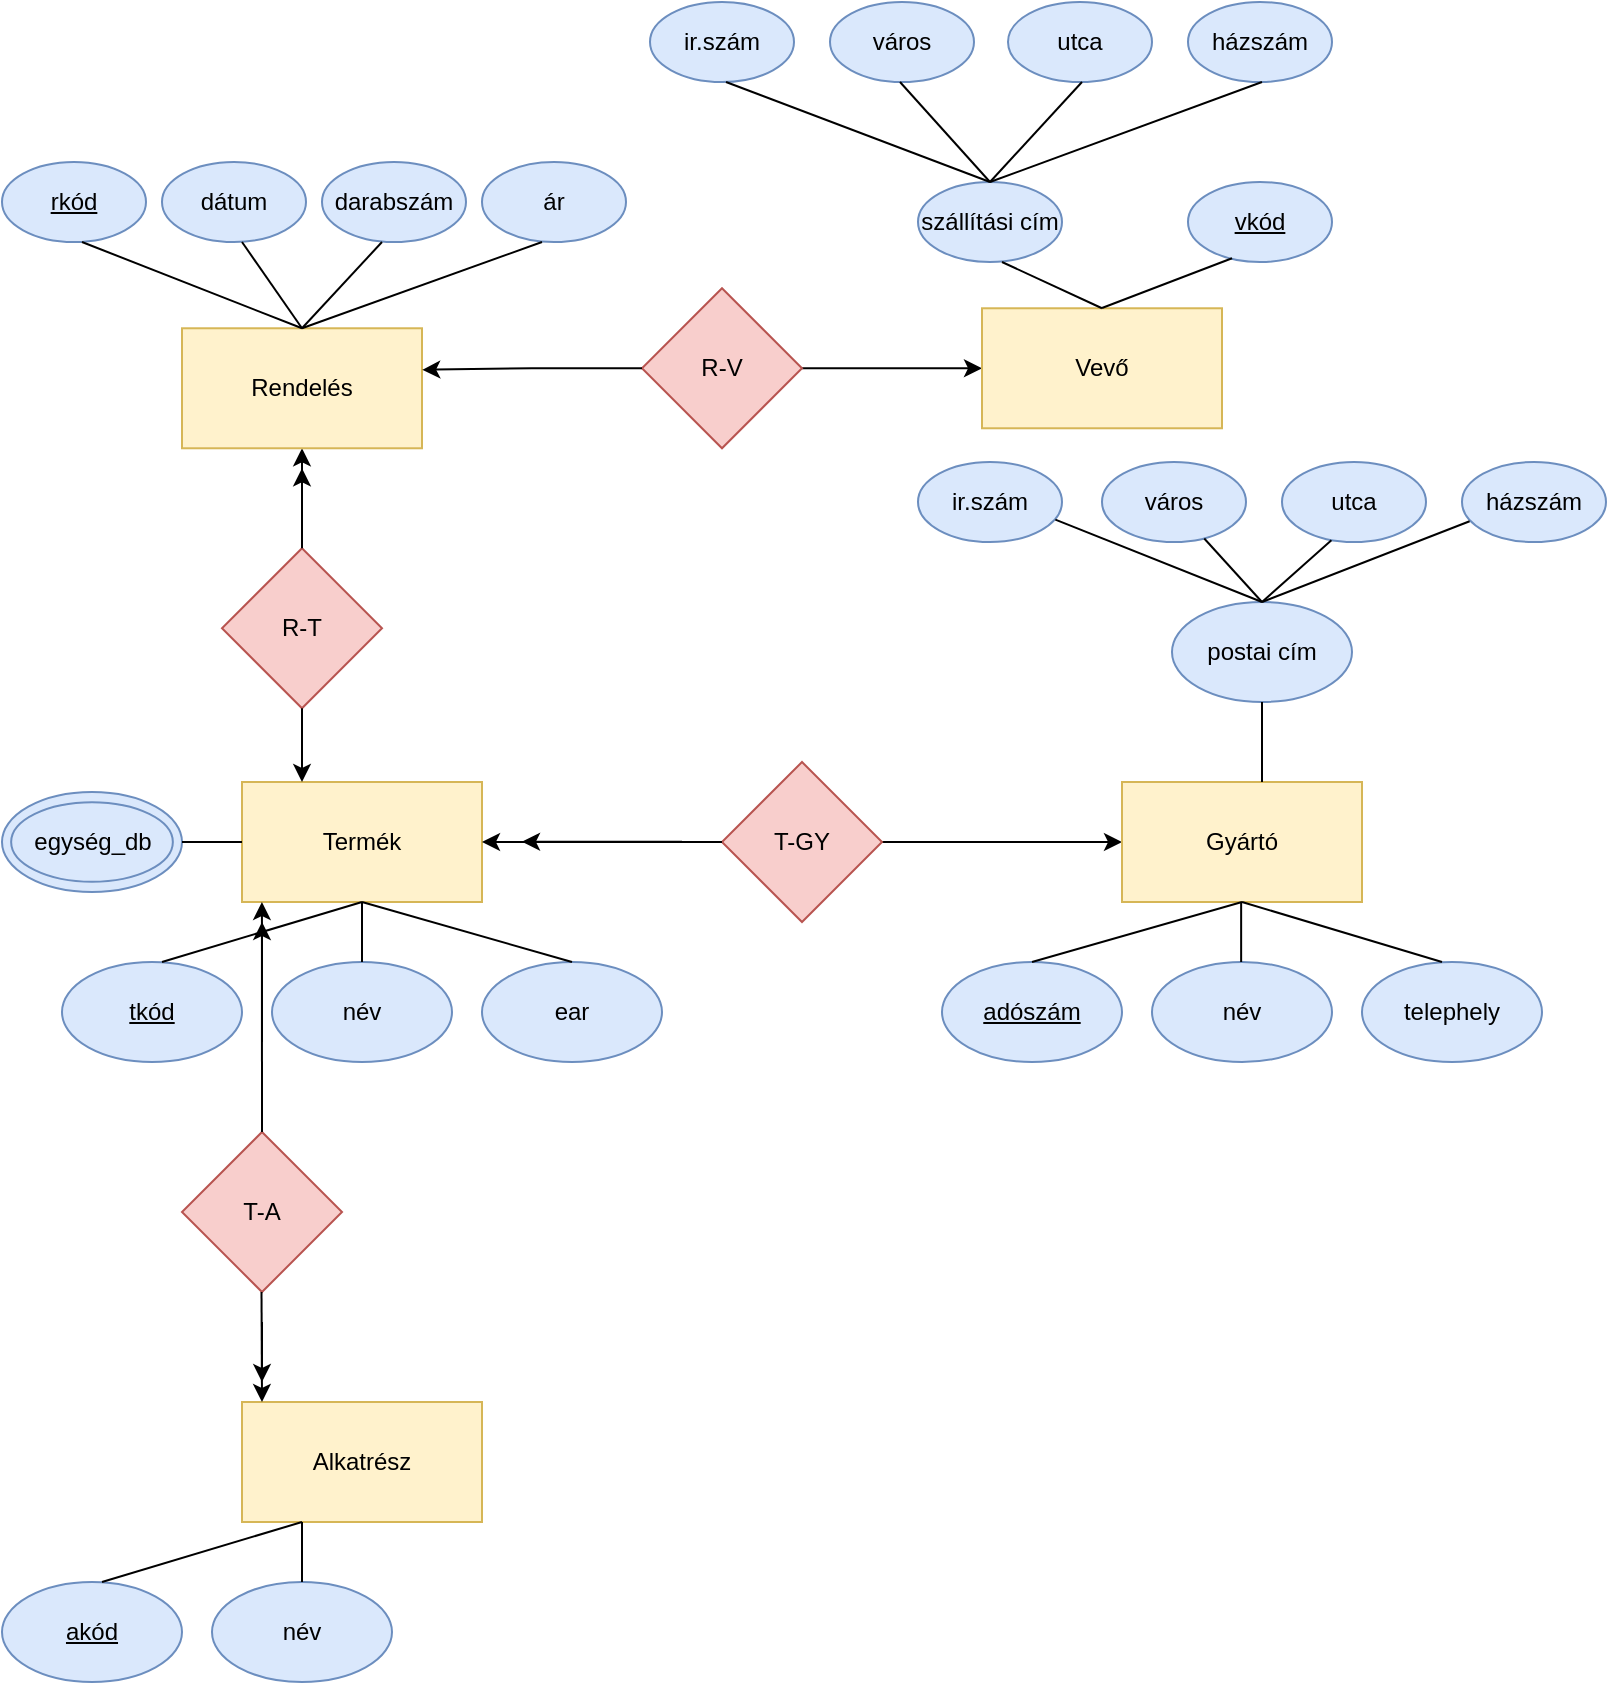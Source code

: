 <mxfile version="24.7.8">
  <diagram name="1 oldal" id="UQ52mti2zfaWJaJjkGit">
    <mxGraphModel dx="1108" dy="1654" grid="1" gridSize="10" guides="1" tooltips="1" connect="1" arrows="1" fold="1" page="1" pageScale="1" pageWidth="827" pageHeight="1169" math="0" shadow="0">
      <root>
        <mxCell id="0" />
        <mxCell id="1" parent="0" />
        <mxCell id="xL5nu9abrnv6k3wNUGrg-5" value="Termék" style="rounded=0;whiteSpace=wrap;html=1;fillColor=#fff2cc;strokeColor=#d6b656;" parent="1" vertex="1">
          <mxGeometry x="120" y="410" width="120" height="60" as="geometry" />
        </mxCell>
        <mxCell id="xL5nu9abrnv6k3wNUGrg-16" value="" style="edgeStyle=orthogonalEdgeStyle;rounded=0;orthogonalLoop=1;jettySize=auto;html=1;entryX=0;entryY=0.5;entryDx=0;entryDy=0;" parent="1" source="xL5nu9abrnv6k3wNUGrg-6" target="xL5nu9abrnv6k3wNUGrg-7" edge="1">
          <mxGeometry relative="1" as="geometry">
            <mxPoint x="520" y="440" as="targetPoint" />
          </mxGeometry>
        </mxCell>
        <mxCell id="xL5nu9abrnv6k3wNUGrg-6" value="T-GY" style="rhombus;whiteSpace=wrap;html=1;fillColor=#f8cecc;strokeColor=#b85450;" parent="1" vertex="1">
          <mxGeometry x="360" y="400" width="80" height="80" as="geometry" />
        </mxCell>
        <mxCell id="xL5nu9abrnv6k3wNUGrg-7" value="Gyártó" style="rounded=0;whiteSpace=wrap;html=1;fillColor=#fff2cc;strokeColor=#d6b656;" parent="1" vertex="1">
          <mxGeometry x="560" y="410" width="120" height="60" as="geometry" />
        </mxCell>
        <mxCell id="xL5nu9abrnv6k3wNUGrg-9" value="" style="endArrow=classic;html=1;rounded=0;entryX=1;entryY=0.5;entryDx=0;entryDy=0;exitX=0;exitY=0.5;exitDx=0;exitDy=0;" parent="1" source="xL5nu9abrnv6k3wNUGrg-6" target="xL5nu9abrnv6k3wNUGrg-5" edge="1">
          <mxGeometry width="50" height="50" relative="1" as="geometry">
            <mxPoint x="350" y="440" as="sourcePoint" />
            <mxPoint x="400" y="390" as="targetPoint" />
          </mxGeometry>
        </mxCell>
        <mxCell id="xL5nu9abrnv6k3wNUGrg-10" value="" style="endArrow=classic;html=1;rounded=0;" parent="1" edge="1">
          <mxGeometry width="50" height="50" relative="1" as="geometry">
            <mxPoint x="340" y="439.86" as="sourcePoint" />
            <mxPoint x="260" y="439.86" as="targetPoint" />
          </mxGeometry>
        </mxCell>
        <mxCell id="xL5nu9abrnv6k3wNUGrg-11" value="név" style="ellipse;whiteSpace=wrap;html=1;fillColor=#dae8fc;strokeColor=#6c8ebf;" parent="1" vertex="1">
          <mxGeometry x="135" y="500" width="90" height="50" as="geometry" />
        </mxCell>
        <mxCell id="xL5nu9abrnv6k3wNUGrg-12" value="ear" style="ellipse;whiteSpace=wrap;html=1;fillColor=#dae8fc;strokeColor=#6c8ebf;" parent="1" vertex="1">
          <mxGeometry x="240" y="500" width="90" height="50" as="geometry" />
        </mxCell>
        <mxCell id="xL5nu9abrnv6k3wNUGrg-13" value="&lt;u&gt;tkód&lt;/u&gt;" style="ellipse;whiteSpace=wrap;html=1;fillColor=#dae8fc;strokeColor=#6c8ebf;" parent="1" vertex="1">
          <mxGeometry x="30" y="500" width="90" height="50" as="geometry" />
        </mxCell>
        <mxCell id="xL5nu9abrnv6k3wNUGrg-17" value="név" style="ellipse;whiteSpace=wrap;html=1;fillColor=#dae8fc;strokeColor=#6c8ebf;" parent="1" vertex="1">
          <mxGeometry x="575" y="500" width="90" height="50" as="geometry" />
        </mxCell>
        <mxCell id="xL5nu9abrnv6k3wNUGrg-18" value="telephely" style="ellipse;whiteSpace=wrap;html=1;fillColor=#dae8fc;strokeColor=#6c8ebf;" parent="1" vertex="1">
          <mxGeometry x="680" y="500" width="90" height="50" as="geometry" />
        </mxCell>
        <mxCell id="xL5nu9abrnv6k3wNUGrg-19" value="&lt;u&gt;adószám&lt;/u&gt;" style="ellipse;whiteSpace=wrap;html=1;fillColor=#dae8fc;strokeColor=#6c8ebf;" parent="1" vertex="1">
          <mxGeometry x="470" y="500" width="90" height="50" as="geometry" />
        </mxCell>
        <mxCell id="xL5nu9abrnv6k3wNUGrg-25" value="" style="endArrow=none;html=1;rounded=0;" parent="1" edge="1">
          <mxGeometry width="50" height="50" relative="1" as="geometry">
            <mxPoint x="80" y="500" as="sourcePoint" />
            <mxPoint x="180" y="470" as="targetPoint" />
          </mxGeometry>
        </mxCell>
        <mxCell id="xL5nu9abrnv6k3wNUGrg-26" value="" style="endArrow=none;html=1;rounded=0;" parent="1" edge="1">
          <mxGeometry width="50" height="50" relative="1" as="geometry">
            <mxPoint x="180" y="500" as="sourcePoint" />
            <mxPoint x="180" y="470" as="targetPoint" />
          </mxGeometry>
        </mxCell>
        <mxCell id="xL5nu9abrnv6k3wNUGrg-27" value="" style="endArrow=none;html=1;rounded=0;exitX=0.5;exitY=0;exitDx=0;exitDy=0;" parent="1" source="xL5nu9abrnv6k3wNUGrg-12" edge="1">
          <mxGeometry width="50" height="50" relative="1" as="geometry">
            <mxPoint x="320" y="500" as="sourcePoint" />
            <mxPoint x="180" y="470" as="targetPoint" />
          </mxGeometry>
        </mxCell>
        <mxCell id="xL5nu9abrnv6k3wNUGrg-28" value="" style="endArrow=none;html=1;rounded=0;entryX=0.5;entryY=1;entryDx=0;entryDy=0;exitX=0.5;exitY=0;exitDx=0;exitDy=0;" parent="1" source="xL5nu9abrnv6k3wNUGrg-19" target="xL5nu9abrnv6k3wNUGrg-7" edge="1">
          <mxGeometry width="50" height="50" relative="1" as="geometry">
            <mxPoint x="480" y="500" as="sourcePoint" />
            <mxPoint x="530" y="450" as="targetPoint" />
          </mxGeometry>
        </mxCell>
        <mxCell id="xL5nu9abrnv6k3wNUGrg-29" value="" style="endArrow=none;html=1;rounded=0;" parent="1" edge="1">
          <mxGeometry width="50" height="50" relative="1" as="geometry">
            <mxPoint x="619.57" y="500" as="sourcePoint" />
            <mxPoint x="619.57" y="470" as="targetPoint" />
          </mxGeometry>
        </mxCell>
        <mxCell id="xL5nu9abrnv6k3wNUGrg-30" value="" style="endArrow=none;html=1;rounded=0;" parent="1" edge="1">
          <mxGeometry width="50" height="50" relative="1" as="geometry">
            <mxPoint x="720" y="500" as="sourcePoint" />
            <mxPoint x="620" y="470" as="targetPoint" />
          </mxGeometry>
        </mxCell>
        <mxCell id="xL5nu9abrnv6k3wNUGrg-31" value="postai cím" style="ellipse;whiteSpace=wrap;html=1;fillColor=#dae8fc;strokeColor=#6c8ebf;" parent="1" vertex="1">
          <mxGeometry x="585" y="320" width="90" height="50" as="geometry" />
        </mxCell>
        <mxCell id="xL5nu9abrnv6k3wNUGrg-32" style="edgeStyle=orthogonalEdgeStyle;rounded=0;orthogonalLoop=1;jettySize=auto;html=1;exitX=0.5;exitY=1;exitDx=0;exitDy=0;strokeColor=default;endArrow=none;endFill=0;" parent="1" source="xL5nu9abrnv6k3wNUGrg-31" edge="1">
          <mxGeometry relative="1" as="geometry">
            <mxPoint x="630" y="410" as="targetPoint" />
          </mxGeometry>
        </mxCell>
        <mxCell id="xL5nu9abrnv6k3wNUGrg-33" value="város" style="ellipse;whiteSpace=wrap;html=1;fillColor=#dae8fc;strokeColor=#6c8ebf;" parent="1" vertex="1">
          <mxGeometry x="550" y="250" width="72" height="40" as="geometry" />
        </mxCell>
        <mxCell id="xL5nu9abrnv6k3wNUGrg-36" value="utca" style="ellipse;whiteSpace=wrap;html=1;fillColor=#dae8fc;strokeColor=#6c8ebf;" parent="1" vertex="1">
          <mxGeometry x="640" y="250" width="72" height="40" as="geometry" />
        </mxCell>
        <mxCell id="xL5nu9abrnv6k3wNUGrg-37" value="házszám" style="ellipse;whiteSpace=wrap;html=1;fillColor=#dae8fc;strokeColor=#6c8ebf;" parent="1" vertex="1">
          <mxGeometry x="730" y="250" width="72" height="40" as="geometry" />
        </mxCell>
        <mxCell id="xL5nu9abrnv6k3wNUGrg-38" value="" style="endArrow=none;html=1;rounded=0;entryX=0.343;entryY=0.979;entryDx=0;entryDy=0;entryPerimeter=0;exitX=0.5;exitY=0;exitDx=0;exitDy=0;" parent="1" source="xL5nu9abrnv6k3wNUGrg-31" target="xL5nu9abrnv6k3wNUGrg-36" edge="1">
          <mxGeometry width="50" height="50" relative="1" as="geometry">
            <mxPoint x="640" y="320" as="sourcePoint" />
            <mxPoint x="690" y="270" as="targetPoint" />
          </mxGeometry>
        </mxCell>
        <mxCell id="xL5nu9abrnv6k3wNUGrg-39" value="ir.szám" style="ellipse;whiteSpace=wrap;html=1;fillColor=#dae8fc;strokeColor=#6c8ebf;" parent="1" vertex="1">
          <mxGeometry x="458" y="250" width="72" height="40" as="geometry" />
        </mxCell>
        <mxCell id="xL5nu9abrnv6k3wNUGrg-40" value="" style="endArrow=none;html=1;rounded=0;entryX=0.71;entryY=0.956;entryDx=0;entryDy=0;entryPerimeter=0;" parent="1" target="xL5nu9abrnv6k3wNUGrg-33" edge="1">
          <mxGeometry width="50" height="50" relative="1" as="geometry">
            <mxPoint x="630" y="320" as="sourcePoint" />
            <mxPoint x="670" y="270" as="targetPoint" />
          </mxGeometry>
        </mxCell>
        <mxCell id="xL5nu9abrnv6k3wNUGrg-41" value="" style="endArrow=none;html=1;rounded=0;entryX=0.954;entryY=0.72;entryDx=0;entryDy=0;entryPerimeter=0;exitX=0.5;exitY=0;exitDx=0;exitDy=0;" parent="1" source="xL5nu9abrnv6k3wNUGrg-31" target="xL5nu9abrnv6k3wNUGrg-39" edge="1">
          <mxGeometry width="50" height="50" relative="1" as="geometry">
            <mxPoint x="585" y="340" as="sourcePoint" />
            <mxPoint x="635" y="290" as="targetPoint" />
          </mxGeometry>
        </mxCell>
        <mxCell id="xL5nu9abrnv6k3wNUGrg-42" value="" style="endArrow=none;html=1;rounded=0;entryX=0.053;entryY=0.74;entryDx=0;entryDy=0;entryPerimeter=0;exitX=0.5;exitY=0;exitDx=0;exitDy=0;" parent="1" source="xL5nu9abrnv6k3wNUGrg-31" target="xL5nu9abrnv6k3wNUGrg-37" edge="1">
          <mxGeometry width="50" height="50" relative="1" as="geometry">
            <mxPoint x="675" y="345" as="sourcePoint" />
            <mxPoint x="725" y="295" as="targetPoint" />
          </mxGeometry>
        </mxCell>
        <mxCell id="xL5nu9abrnv6k3wNUGrg-44" value="Alkatrész" style="rounded=0;whiteSpace=wrap;html=1;fillColor=#fff2cc;strokeColor=#d6b656;" parent="1" vertex="1">
          <mxGeometry x="120" y="720" width="120" height="60" as="geometry" />
        </mxCell>
        <mxCell id="xL5nu9abrnv6k3wNUGrg-45" value="T-A" style="rhombus;whiteSpace=wrap;html=1;fillColor=#f8cecc;strokeColor=#b85450;" parent="1" vertex="1">
          <mxGeometry x="90" y="585" width="80" height="80" as="geometry" />
        </mxCell>
        <mxCell id="xL5nu9abrnv6k3wNUGrg-46" value="" style="endArrow=classic;html=1;rounded=0;exitX=0.5;exitY=0;exitDx=0;exitDy=0;entryX=0.083;entryY=1;entryDx=0;entryDy=0;entryPerimeter=0;" parent="1" source="xL5nu9abrnv6k3wNUGrg-45" target="xL5nu9abrnv6k3wNUGrg-5" edge="1">
          <mxGeometry width="50" height="50" relative="1" as="geometry">
            <mxPoint x="132.2" y="578.35" as="sourcePoint" />
            <mxPoint x="130" y="472" as="targetPoint" />
          </mxGeometry>
        </mxCell>
        <mxCell id="xL5nu9abrnv6k3wNUGrg-47" value="" style="endArrow=classic;html=1;rounded=0;" parent="1" edge="1">
          <mxGeometry width="50" height="50" relative="1" as="geometry">
            <mxPoint x="130" y="540" as="sourcePoint" />
            <mxPoint x="130" y="480" as="targetPoint" />
          </mxGeometry>
        </mxCell>
        <mxCell id="xL5nu9abrnv6k3wNUGrg-48" value="" style="endArrow=classic;html=1;rounded=0;" parent="1" edge="1">
          <mxGeometry width="50" height="50" relative="1" as="geometry">
            <mxPoint x="129.75" y="665" as="sourcePoint" />
            <mxPoint x="130" y="720" as="targetPoint" />
          </mxGeometry>
        </mxCell>
        <mxCell id="xL5nu9abrnv6k3wNUGrg-50" value="" style="endArrow=classic;html=1;rounded=0;" parent="1" edge="1">
          <mxGeometry width="50" height="50" relative="1" as="geometry">
            <mxPoint x="130" y="680" as="sourcePoint" />
            <mxPoint x="130" y="710" as="targetPoint" />
          </mxGeometry>
        </mxCell>
        <mxCell id="xL5nu9abrnv6k3wNUGrg-51" value="név" style="ellipse;whiteSpace=wrap;html=1;fillColor=#dae8fc;strokeColor=#6c8ebf;" parent="1" vertex="1">
          <mxGeometry x="105" y="810" width="90" height="50" as="geometry" />
        </mxCell>
        <mxCell id="xL5nu9abrnv6k3wNUGrg-52" value="&lt;u&gt;akód&lt;/u&gt;" style="ellipse;whiteSpace=wrap;html=1;fillColor=#dae8fc;strokeColor=#6c8ebf;" parent="1" vertex="1">
          <mxGeometry y="810" width="90" height="50" as="geometry" />
        </mxCell>
        <mxCell id="xL5nu9abrnv6k3wNUGrg-53" value="" style="endArrow=none;html=1;rounded=0;" parent="1" edge="1">
          <mxGeometry width="50" height="50" relative="1" as="geometry">
            <mxPoint x="50" y="810" as="sourcePoint" />
            <mxPoint x="150" y="780" as="targetPoint" />
          </mxGeometry>
        </mxCell>
        <mxCell id="xL5nu9abrnv6k3wNUGrg-54" value="" style="endArrow=none;html=1;rounded=0;" parent="1" edge="1">
          <mxGeometry width="50" height="50" relative="1" as="geometry">
            <mxPoint x="150" y="810" as="sourcePoint" />
            <mxPoint x="150" y="780" as="targetPoint" />
          </mxGeometry>
        </mxCell>
        <mxCell id="xL5nu9abrnv6k3wNUGrg-55" value="" style="ellipse;whiteSpace=wrap;html=1;fillColor=#dae8fc;strokeColor=#6c8ebf;" parent="1" vertex="1">
          <mxGeometry y="415" width="90" height="50" as="geometry" />
        </mxCell>
        <mxCell id="xL5nu9abrnv6k3wNUGrg-56" value="egység_db" style="ellipse;whiteSpace=wrap;html=1;fillColor=#dae8fc;strokeColor=#6c8ebf;" parent="1" vertex="1">
          <mxGeometry x="4.57" y="420.08" width="80.86" height="39.84" as="geometry" />
        </mxCell>
        <mxCell id="xL5nu9abrnv6k3wNUGrg-58" value="" style="endArrow=none;html=1;rounded=0;entryX=0;entryY=0.5;entryDx=0;entryDy=0;" parent="1" target="xL5nu9abrnv6k3wNUGrg-5" edge="1">
          <mxGeometry width="50" height="50" relative="1" as="geometry">
            <mxPoint x="90" y="440" as="sourcePoint" />
            <mxPoint x="140" y="390" as="targetPoint" />
          </mxGeometry>
        </mxCell>
        <mxCell id="DTIEn1aA0s8FF1W4uvqv-7" style="edgeStyle=orthogonalEdgeStyle;rounded=0;orthogonalLoop=1;jettySize=auto;html=1;exitX=0.5;exitY=0;exitDx=0;exitDy=0;entryX=0.5;entryY=1;entryDx=0;entryDy=0;" edge="1" parent="1" source="DTIEn1aA0s8FF1W4uvqv-1" target="DTIEn1aA0s8FF1W4uvqv-6">
          <mxGeometry relative="1" as="geometry" />
        </mxCell>
        <mxCell id="DTIEn1aA0s8FF1W4uvqv-1" value="R-T" style="rhombus;whiteSpace=wrap;html=1;fillColor=#f8cecc;strokeColor=#b85450;" vertex="1" parent="1">
          <mxGeometry x="110" y="293.14" width="80" height="80" as="geometry" />
        </mxCell>
        <mxCell id="DTIEn1aA0s8FF1W4uvqv-3" style="edgeStyle=orthogonalEdgeStyle;rounded=0;orthogonalLoop=1;jettySize=auto;html=1;exitX=0.5;exitY=1;exitDx=0;exitDy=0;" edge="1" parent="1" source="DTIEn1aA0s8FF1W4uvqv-1">
          <mxGeometry relative="1" as="geometry">
            <mxPoint x="150" y="410" as="targetPoint" />
          </mxGeometry>
        </mxCell>
        <mxCell id="DTIEn1aA0s8FF1W4uvqv-6" value="Rendelés" style="rounded=0;whiteSpace=wrap;html=1;fillColor=#fff2cc;strokeColor=#d6b656;" vertex="1" parent="1">
          <mxGeometry x="90" y="183.14" width="120" height="60" as="geometry" />
        </mxCell>
        <mxCell id="DTIEn1aA0s8FF1W4uvqv-8" value="" style="endArrow=classic;html=1;rounded=0;" edge="1" parent="1">
          <mxGeometry width="50" height="50" relative="1" as="geometry">
            <mxPoint x="150" y="293.14" as="sourcePoint" />
            <mxPoint x="150" y="253.14" as="targetPoint" />
          </mxGeometry>
        </mxCell>
        <mxCell id="DTIEn1aA0s8FF1W4uvqv-10" value="&lt;u&gt;rkód&lt;/u&gt;" style="ellipse;whiteSpace=wrap;html=1;fillColor=#dae8fc;strokeColor=#6c8ebf;" vertex="1" parent="1">
          <mxGeometry y="100" width="72" height="40" as="geometry" />
        </mxCell>
        <mxCell id="DTIEn1aA0s8FF1W4uvqv-11" value="dátum" style="ellipse;whiteSpace=wrap;html=1;fillColor=#dae8fc;strokeColor=#6c8ebf;" vertex="1" parent="1">
          <mxGeometry x="80" y="100" width="72" height="40" as="geometry" />
        </mxCell>
        <mxCell id="DTIEn1aA0s8FF1W4uvqv-12" value="darabszám" style="ellipse;whiteSpace=wrap;html=1;fillColor=#dae8fc;strokeColor=#6c8ebf;" vertex="1" parent="1">
          <mxGeometry x="160" y="100" width="72" height="40" as="geometry" />
        </mxCell>
        <mxCell id="DTIEn1aA0s8FF1W4uvqv-16" value="ár" style="ellipse;whiteSpace=wrap;html=1;fillColor=#dae8fc;strokeColor=#6c8ebf;" vertex="1" parent="1">
          <mxGeometry x="240" y="100" width="72" height="40" as="geometry" />
        </mxCell>
        <mxCell id="DTIEn1aA0s8FF1W4uvqv-18" value="" style="endArrow=none;html=1;rounded=0;exitX=0.5;exitY=0;exitDx=0;exitDy=0;" edge="1" parent="1" source="DTIEn1aA0s8FF1W4uvqv-6">
          <mxGeometry width="50" height="50" relative="1" as="geometry">
            <mxPoint x="-10" y="190" as="sourcePoint" />
            <mxPoint x="40" y="140" as="targetPoint" />
          </mxGeometry>
        </mxCell>
        <mxCell id="DTIEn1aA0s8FF1W4uvqv-19" value="" style="endArrow=none;html=1;rounded=0;exitX=0.5;exitY=0;exitDx=0;exitDy=0;" edge="1" parent="1" source="DTIEn1aA0s8FF1W4uvqv-6">
          <mxGeometry width="50" height="50" relative="1" as="geometry">
            <mxPoint x="70" y="190" as="sourcePoint" />
            <mxPoint x="120" y="140" as="targetPoint" />
          </mxGeometry>
        </mxCell>
        <mxCell id="DTIEn1aA0s8FF1W4uvqv-20" value="" style="endArrow=none;html=1;rounded=0;exitX=0.5;exitY=0;exitDx=0;exitDy=0;" edge="1" parent="1" source="DTIEn1aA0s8FF1W4uvqv-6">
          <mxGeometry width="50" height="50" relative="1" as="geometry">
            <mxPoint x="140" y="190" as="sourcePoint" />
            <mxPoint x="190" y="140" as="targetPoint" />
          </mxGeometry>
        </mxCell>
        <mxCell id="DTIEn1aA0s8FF1W4uvqv-21" value="" style="endArrow=none;html=1;rounded=0;exitX=0.5;exitY=0;exitDx=0;exitDy=0;" edge="1" parent="1" source="DTIEn1aA0s8FF1W4uvqv-6">
          <mxGeometry width="50" height="50" relative="1" as="geometry">
            <mxPoint x="220" y="190" as="sourcePoint" />
            <mxPoint x="270" y="140" as="targetPoint" />
          </mxGeometry>
        </mxCell>
        <mxCell id="DTIEn1aA0s8FF1W4uvqv-26" style="edgeStyle=orthogonalEdgeStyle;rounded=0;orthogonalLoop=1;jettySize=auto;html=1;exitX=1;exitY=0.5;exitDx=0;exitDy=0;entryX=0;entryY=0.5;entryDx=0;entryDy=0;" edge="1" parent="1" source="DTIEn1aA0s8FF1W4uvqv-22" target="DTIEn1aA0s8FF1W4uvqv-25">
          <mxGeometry relative="1" as="geometry" />
        </mxCell>
        <mxCell id="DTIEn1aA0s8FF1W4uvqv-22" value="R-V" style="rhombus;whiteSpace=wrap;html=1;fillColor=#f8cecc;strokeColor=#b85450;" vertex="1" parent="1">
          <mxGeometry x="320" y="163.14" width="80" height="80" as="geometry" />
        </mxCell>
        <mxCell id="DTIEn1aA0s8FF1W4uvqv-25" value="Vevő" style="rounded=0;whiteSpace=wrap;html=1;fillColor=#fff2cc;strokeColor=#d6b656;" vertex="1" parent="1">
          <mxGeometry x="490" y="173.14" width="120" height="60" as="geometry" />
        </mxCell>
        <mxCell id="DTIEn1aA0s8FF1W4uvqv-28" style="edgeStyle=orthogonalEdgeStyle;rounded=0;orthogonalLoop=1;jettySize=auto;html=1;exitX=0;exitY=0.5;exitDx=0;exitDy=0;entryX=1.001;entryY=0.346;entryDx=0;entryDy=0;entryPerimeter=0;" edge="1" parent="1" source="DTIEn1aA0s8FF1W4uvqv-22" target="DTIEn1aA0s8FF1W4uvqv-6">
          <mxGeometry relative="1" as="geometry" />
        </mxCell>
        <mxCell id="DTIEn1aA0s8FF1W4uvqv-29" value="&lt;u&gt;vkód&lt;/u&gt;" style="ellipse;whiteSpace=wrap;html=1;fillColor=#dae8fc;strokeColor=#6c8ebf;" vertex="1" parent="1">
          <mxGeometry x="593" y="110" width="72" height="40" as="geometry" />
        </mxCell>
        <mxCell id="DTIEn1aA0s8FF1W4uvqv-30" value="szállítási cím" style="ellipse;whiteSpace=wrap;html=1;fillColor=#dae8fc;strokeColor=#6c8ebf;" vertex="1" parent="1">
          <mxGeometry x="458" y="110.0" width="72" height="40" as="geometry" />
        </mxCell>
        <mxCell id="DTIEn1aA0s8FF1W4uvqv-31" value="" style="endArrow=none;html=1;rounded=0;exitX=0.5;exitY=0;exitDx=0;exitDy=0;" edge="1" parent="1" source="DTIEn1aA0s8FF1W4uvqv-25">
          <mxGeometry width="50" height="50" relative="1" as="geometry">
            <mxPoint x="450" y="200" as="sourcePoint" />
            <mxPoint x="500" y="150" as="targetPoint" />
          </mxGeometry>
        </mxCell>
        <mxCell id="DTIEn1aA0s8FF1W4uvqv-32" value="" style="endArrow=none;html=1;rounded=0;exitX=0.5;exitY=0;exitDx=0;exitDy=0;entryX=0.306;entryY=0.953;entryDx=0;entryDy=0;entryPerimeter=0;" edge="1" parent="1" target="DTIEn1aA0s8FF1W4uvqv-29">
          <mxGeometry width="50" height="50" relative="1" as="geometry">
            <mxPoint x="550" y="173" as="sourcePoint" />
            <mxPoint x="500" y="150" as="targetPoint" />
          </mxGeometry>
        </mxCell>
        <mxCell id="DTIEn1aA0s8FF1W4uvqv-34" value="ir.szám" style="ellipse;whiteSpace=wrap;html=1;fillColor=#dae8fc;strokeColor=#6c8ebf;" vertex="1" parent="1">
          <mxGeometry x="324" y="20.0" width="72" height="40" as="geometry" />
        </mxCell>
        <mxCell id="DTIEn1aA0s8FF1W4uvqv-35" value="város" style="ellipse;whiteSpace=wrap;html=1;fillColor=#dae8fc;strokeColor=#6c8ebf;" vertex="1" parent="1">
          <mxGeometry x="414" y="20" width="72" height="40" as="geometry" />
        </mxCell>
        <mxCell id="DTIEn1aA0s8FF1W4uvqv-36" value="utca" style="ellipse;whiteSpace=wrap;html=1;fillColor=#dae8fc;strokeColor=#6c8ebf;" vertex="1" parent="1">
          <mxGeometry x="503" y="20" width="72" height="40" as="geometry" />
        </mxCell>
        <mxCell id="DTIEn1aA0s8FF1W4uvqv-37" value="házszám" style="ellipse;whiteSpace=wrap;html=1;fillColor=#dae8fc;strokeColor=#6c8ebf;" vertex="1" parent="1">
          <mxGeometry x="593" y="20" width="72" height="40" as="geometry" />
        </mxCell>
        <mxCell id="DTIEn1aA0s8FF1W4uvqv-38" value="" style="endArrow=none;html=1;rounded=0;exitX=0.5;exitY=0;exitDx=0;exitDy=0;" edge="1" parent="1" source="DTIEn1aA0s8FF1W4uvqv-30">
          <mxGeometry width="50" height="50" relative="1" as="geometry">
            <mxPoint x="312" y="110" as="sourcePoint" />
            <mxPoint x="362" y="60" as="targetPoint" />
          </mxGeometry>
        </mxCell>
        <mxCell id="DTIEn1aA0s8FF1W4uvqv-39" value="" style="endArrow=none;html=1;rounded=0;exitX=0.5;exitY=0;exitDx=0;exitDy=0;" edge="1" parent="1" source="DTIEn1aA0s8FF1W4uvqv-30">
          <mxGeometry width="50" height="50" relative="1" as="geometry">
            <mxPoint x="581" y="110" as="sourcePoint" />
            <mxPoint x="449" y="60" as="targetPoint" />
          </mxGeometry>
        </mxCell>
        <mxCell id="DTIEn1aA0s8FF1W4uvqv-40" value="" style="endArrow=none;html=1;rounded=0;exitX=0.5;exitY=0;exitDx=0;exitDy=0;" edge="1" parent="1" source="DTIEn1aA0s8FF1W4uvqv-30">
          <mxGeometry width="50" height="50" relative="1" as="geometry">
            <mxPoint x="585" y="110" as="sourcePoint" />
            <mxPoint x="540" y="60" as="targetPoint" />
          </mxGeometry>
        </mxCell>
        <mxCell id="DTIEn1aA0s8FF1W4uvqv-41" value="" style="endArrow=none;html=1;rounded=0;exitX=0.5;exitY=0;exitDx=0;exitDy=0;" edge="1" parent="1" source="DTIEn1aA0s8FF1W4uvqv-30">
          <mxGeometry width="50" height="50" relative="1" as="geometry">
            <mxPoint x="675" y="110" as="sourcePoint" />
            <mxPoint x="630" y="60" as="targetPoint" />
          </mxGeometry>
        </mxCell>
      </root>
    </mxGraphModel>
  </diagram>
</mxfile>
